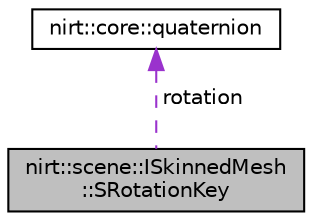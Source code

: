 digraph "nirt::scene::ISkinnedMesh::SRotationKey"
{
 // LATEX_PDF_SIZE
  edge [fontname="Helvetica",fontsize="10",labelfontname="Helvetica",labelfontsize="10"];
  node [fontname="Helvetica",fontsize="10",shape=record];
  Node1 [label="nirt::scene::ISkinnedMesh\l::SRotationKey",height=0.2,width=0.4,color="black", fillcolor="grey75", style="filled", fontcolor="black",tooltip="Animation keyframe which describes a new rotation."];
  Node2 -> Node1 [dir="back",color="darkorchid3",fontsize="10",style="dashed",label=" rotation" ,fontname="Helvetica"];
  Node2 [label="nirt::core::quaternion",height=0.2,width=0.4,color="black", fillcolor="white", style="filled",URL="$classnirt_1_1core_1_1quaternion.html",tooltip="Quaternion class for representing rotations."];
}
